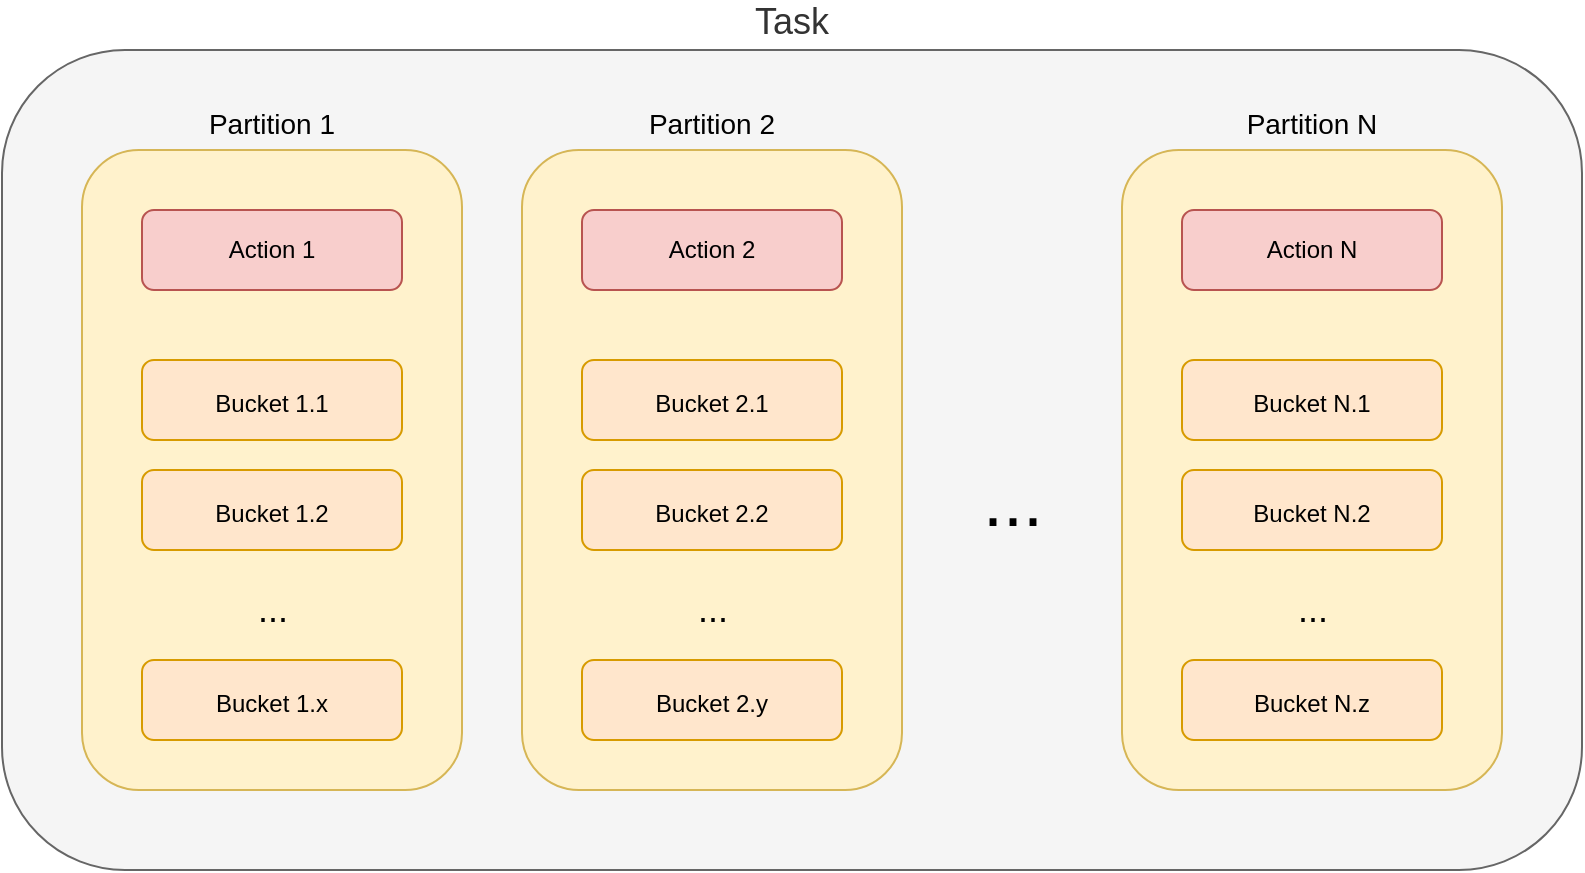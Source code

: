 <mxfile version="13.9.9" type="device"><diagram id="tczYoSBkOdeu9mY3Og8u" name="Page-1"><mxGraphModel dx="1086" dy="966" grid="1" gridSize="10" guides="1" tooltips="1" connect="1" arrows="1" fold="1" page="1" pageScale="1" pageWidth="827" pageHeight="1169" math="0" shadow="0"><root><mxCell id="0"/><mxCell id="1" parent="0"/><mxCell id="gJrOSHwnE2OEPGomYUo7-1" value="Task" style="rounded=1;whiteSpace=wrap;html=1;fontSize=18;labelPosition=center;verticalLabelPosition=top;align=center;verticalAlign=bottom;fillColor=#f5f5f5;strokeColor=#666666;fontColor=#333333;" parent="1" vertex="1"><mxGeometry x="30" y="240" width="790" height="410" as="geometry"/></mxCell><mxCell id="gJrOSHwnE2OEPGomYUo7-30" value="&lt;font style=&quot;font-size: 14px&quot;&gt;Partition N&lt;/font&gt;" style="rounded=1;whiteSpace=wrap;html=1;fontSize=18;labelPosition=center;verticalLabelPosition=top;align=center;verticalAlign=bottom;fillColor=#fff2cc;strokeColor=#d6b656;" parent="1" vertex="1"><mxGeometry x="590" y="290" width="190" height="320" as="geometry"/></mxCell><mxCell id="gJrOSHwnE2OEPGomYUo7-18" value="&lt;font style=&quot;font-size: 14px&quot;&gt;Partition 2&lt;/font&gt;" style="rounded=1;whiteSpace=wrap;html=1;fontSize=18;labelPosition=center;verticalLabelPosition=top;align=center;verticalAlign=bottom;fillColor=#fff2cc;strokeColor=#d6b656;" parent="1" vertex="1"><mxGeometry x="290" y="290" width="190" height="320" as="geometry"/></mxCell><mxCell id="gJrOSHwnE2OEPGomYUo7-2" value="&lt;font style=&quot;font-size: 14px&quot;&gt;Partition 1&lt;/font&gt;" style="rounded=1;whiteSpace=wrap;html=1;fontSize=18;labelPosition=center;verticalLabelPosition=top;align=center;verticalAlign=bottom;fillColor=#fff2cc;strokeColor=#d6b656;" parent="1" vertex="1"><mxGeometry x="70" y="290" width="190" height="320" as="geometry"/></mxCell><mxCell id="gJrOSHwnE2OEPGomYUo7-5" value="&lt;font style=&quot;font-size: 36px&quot;&gt;...&lt;/font&gt;" style="text;html=1;align=center;verticalAlign=middle;resizable=0;points=[];autosize=1;fontSize=18;" parent="1" vertex="1"><mxGeometry x="510" y="450" width="50" height="30" as="geometry"/></mxCell><mxCell id="gJrOSHwnE2OEPGomYUo7-6" value="&lt;font style=&quot;font-size: 12px&quot;&gt;Bucket 1.1&lt;/font&gt;" style="rounded=1;whiteSpace=wrap;html=1;fontSize=18;labelPosition=center;verticalLabelPosition=middle;align=center;verticalAlign=middle;fillColor=#ffe6cc;strokeColor=#d79b00;" parent="1" vertex="1"><mxGeometry x="100" y="395" width="130" height="40" as="geometry"/></mxCell><mxCell id="gJrOSHwnE2OEPGomYUo7-12" value="&lt;font style=&quot;font-size: 18px;&quot;&gt;...&lt;/font&gt;" style="text;html=1;align=center;verticalAlign=middle;resizable=0;points=[];autosize=1;fontSize=18;" parent="1" vertex="1"><mxGeometry x="150" y="505" width="30" height="30" as="geometry"/></mxCell><mxCell id="vWo9MA9QwkGOdSMucsnN-1" value="&lt;font style=&quot;font-size: 12px&quot;&gt;Bucket 1.2&lt;/font&gt;" style="rounded=1;whiteSpace=wrap;html=1;fontSize=18;labelPosition=center;verticalLabelPosition=middle;align=center;verticalAlign=middle;fillColor=#ffe6cc;strokeColor=#d79b00;" parent="1" vertex="1"><mxGeometry x="100" y="450" width="130" height="40" as="geometry"/></mxCell><mxCell id="vWo9MA9QwkGOdSMucsnN-2" value="&lt;font style=&quot;font-size: 12px&quot;&gt;Bucket 1.x&lt;/font&gt;" style="rounded=1;whiteSpace=wrap;html=1;fontSize=18;labelPosition=center;verticalLabelPosition=middle;align=center;verticalAlign=middle;fillColor=#ffe6cc;strokeColor=#d79b00;" parent="1" vertex="1"><mxGeometry x="100" y="545" width="130" height="40" as="geometry"/></mxCell><mxCell id="vWo9MA9QwkGOdSMucsnN-3" value="&lt;font style=&quot;font-size: 12px&quot;&gt;Bucket 2.1&lt;/font&gt;" style="rounded=1;whiteSpace=wrap;html=1;fontSize=18;labelPosition=center;verticalLabelPosition=middle;align=center;verticalAlign=middle;fillColor=#ffe6cc;strokeColor=#d79b00;" parent="1" vertex="1"><mxGeometry x="320" y="395" width="130" height="40" as="geometry"/></mxCell><mxCell id="vWo9MA9QwkGOdSMucsnN-4" value="&lt;font style=&quot;font-size: 18px;&quot;&gt;...&lt;/font&gt;" style="text;html=1;align=center;verticalAlign=middle;resizable=0;points=[];autosize=1;fontSize=18;" parent="1" vertex="1"><mxGeometry x="370" y="505" width="30" height="30" as="geometry"/></mxCell><mxCell id="vWo9MA9QwkGOdSMucsnN-5" value="&lt;font style=&quot;font-size: 12px&quot;&gt;Bucket 2.2&lt;/font&gt;" style="rounded=1;whiteSpace=wrap;html=1;fontSize=18;labelPosition=center;verticalLabelPosition=middle;align=center;verticalAlign=middle;fillColor=#ffe6cc;strokeColor=#d79b00;" parent="1" vertex="1"><mxGeometry x="320" y="450" width="130" height="40" as="geometry"/></mxCell><mxCell id="vWo9MA9QwkGOdSMucsnN-6" value="&lt;font style=&quot;font-size: 12px&quot;&gt;Bucket 2.y&lt;/font&gt;" style="rounded=1;whiteSpace=wrap;html=1;fontSize=18;labelPosition=center;verticalLabelPosition=middle;align=center;verticalAlign=middle;fillColor=#ffe6cc;strokeColor=#d79b00;" parent="1" vertex="1"><mxGeometry x="320" y="545" width="130" height="40" as="geometry"/></mxCell><mxCell id="vWo9MA9QwkGOdSMucsnN-7" value="&lt;font style=&quot;font-size: 12px&quot;&gt;Bucket N.1&lt;/font&gt;" style="rounded=1;whiteSpace=wrap;html=1;fontSize=18;labelPosition=center;verticalLabelPosition=middle;align=center;verticalAlign=middle;fillColor=#ffe6cc;strokeColor=#d79b00;" parent="1" vertex="1"><mxGeometry x="620" y="395" width="130" height="40" as="geometry"/></mxCell><mxCell id="vWo9MA9QwkGOdSMucsnN-8" value="&lt;font style=&quot;font-size: 18px;&quot;&gt;...&lt;/font&gt;" style="text;html=1;align=center;verticalAlign=middle;resizable=0;points=[];autosize=1;fontSize=18;" parent="1" vertex="1"><mxGeometry x="670" y="505" width="30" height="30" as="geometry"/></mxCell><mxCell id="vWo9MA9QwkGOdSMucsnN-9" value="&lt;font style=&quot;font-size: 12px&quot;&gt;Bucket N.2&lt;/font&gt;" style="rounded=1;whiteSpace=wrap;html=1;fontSize=18;labelPosition=center;verticalLabelPosition=middle;align=center;verticalAlign=middle;fillColor=#ffe6cc;strokeColor=#d79b00;" parent="1" vertex="1"><mxGeometry x="620" y="450" width="130" height="40" as="geometry"/></mxCell><mxCell id="vWo9MA9QwkGOdSMucsnN-10" value="&lt;font style=&quot;font-size: 12px&quot;&gt;Bucket N.z&lt;/font&gt;" style="rounded=1;whiteSpace=wrap;html=1;fontSize=18;labelPosition=center;verticalLabelPosition=middle;align=center;verticalAlign=middle;fillColor=#ffe6cc;strokeColor=#d79b00;" parent="1" vertex="1"><mxGeometry x="620" y="545" width="130" height="40" as="geometry"/></mxCell><mxCell id="ytQir9IYt-snqB4OQgff-1" value="Action 1" style="rounded=1;whiteSpace=wrap;html=1;fillColor=#f8cecc;strokeColor=#b85450;" vertex="1" parent="1"><mxGeometry x="100" y="320" width="130" height="40" as="geometry"/></mxCell><mxCell id="ytQir9IYt-snqB4OQgff-2" value="Action 2" style="rounded=1;whiteSpace=wrap;html=1;fillColor=#f8cecc;strokeColor=#b85450;" vertex="1" parent="1"><mxGeometry x="320" y="320" width="130" height="40" as="geometry"/></mxCell><mxCell id="ytQir9IYt-snqB4OQgff-3" value="Action N" style="rounded=1;whiteSpace=wrap;html=1;fillColor=#f8cecc;strokeColor=#b85450;" vertex="1" parent="1"><mxGeometry x="620" y="320" width="130" height="40" as="geometry"/></mxCell></root></mxGraphModel></diagram></mxfile>